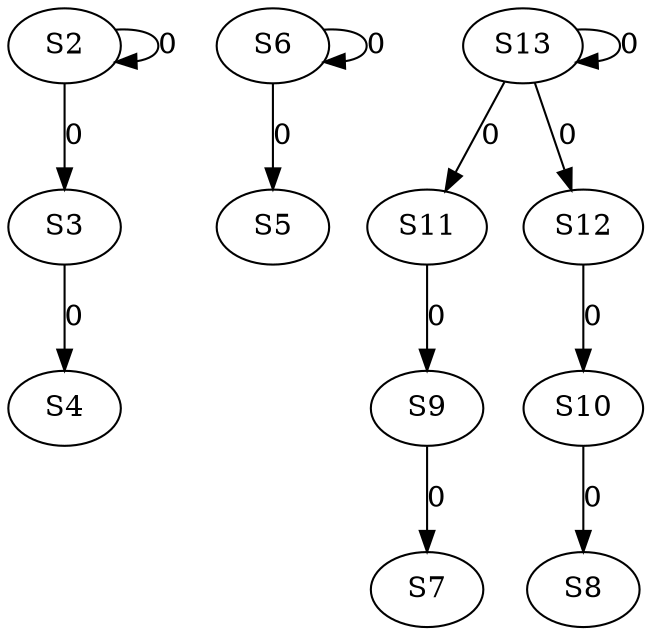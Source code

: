 strict digraph {
	S2 -> S2 [ label = 0 ];
	S2 -> S3 [ label = 0 ];
	S3 -> S4 [ label = 0 ];
	S6 -> S5 [ label = 0 ];
	S6 -> S6 [ label = 0 ];
	S9 -> S7 [ label = 0 ];
	S10 -> S8 [ label = 0 ];
	S11 -> S9 [ label = 0 ];
	S12 -> S10 [ label = 0 ];
	S13 -> S11 [ label = 0 ];
	S13 -> S12 [ label = 0 ];
	S13 -> S13 [ label = 0 ];
}
